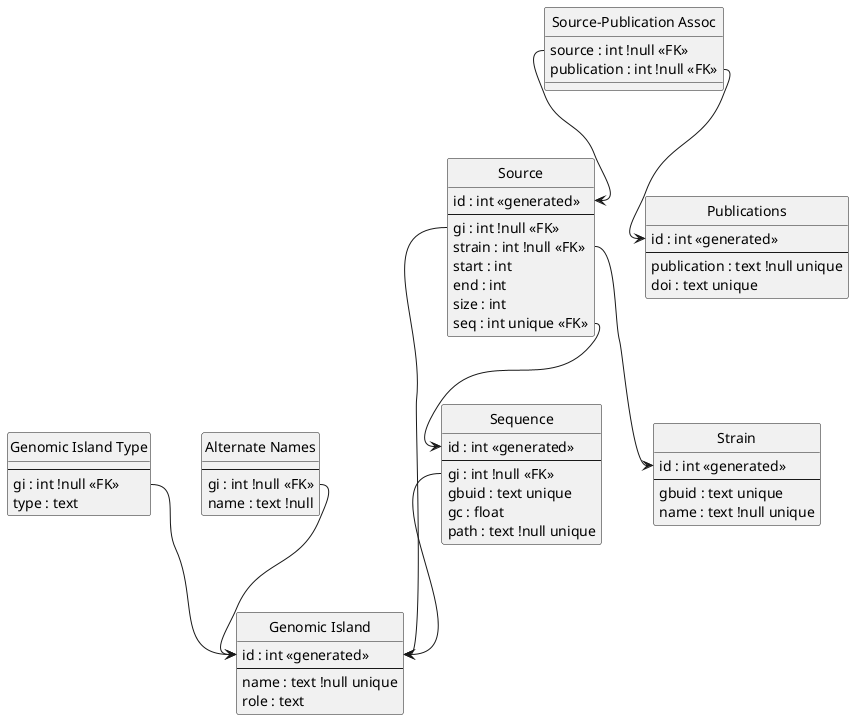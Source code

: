 @startuml
hide circle

entity "Genomic Island" as gi {
    id : int <<generated>>
    --
    name : text !null unique
    role : text
}

entity "Genomic Island Type" as gi_type {
		--
		gi : int !null <<FK>>
		type : text
}

entity "Alternate Names"  as an {
		--
		gi : int !null <<FK>>
		name : text !null
}

entity "Sequence" as seq {
    id : int <<generated>>
    --
    gi : int !null <<FK>>
    gbuid : text unique
    gc : float
    path : text !null unique
}

entity "Source" as src {
    id : int <<generated>>
    --
    gi : int !null <<FK>>
    strain : int !null <<FK>>
    start : int
    end : int
    size : int
    seq : int unique <<FK>>
}

entity "Strain" as strain {
    id : int <<generated>>
    --
    gbuid : text unique
    name : text !null unique
}

entity "Publications" as pub {
    id : int <<generated>>
    --
		publication : text !null unique
		doi : text unique
}

entity "Source-Publication Assoc" as srcpub {
		source : int !null <<FK>>
		publication : int !null <<FK>>
}

seq::gi --> gi::id
an::gi --> gi::id
gi_type::gi --> gi::id
src::seq --> seq::id
src::gi --> gi::id
src::strain --> strain::id
srcpub::source --> src::id
srcpub::publication --> pub::id
@enduml